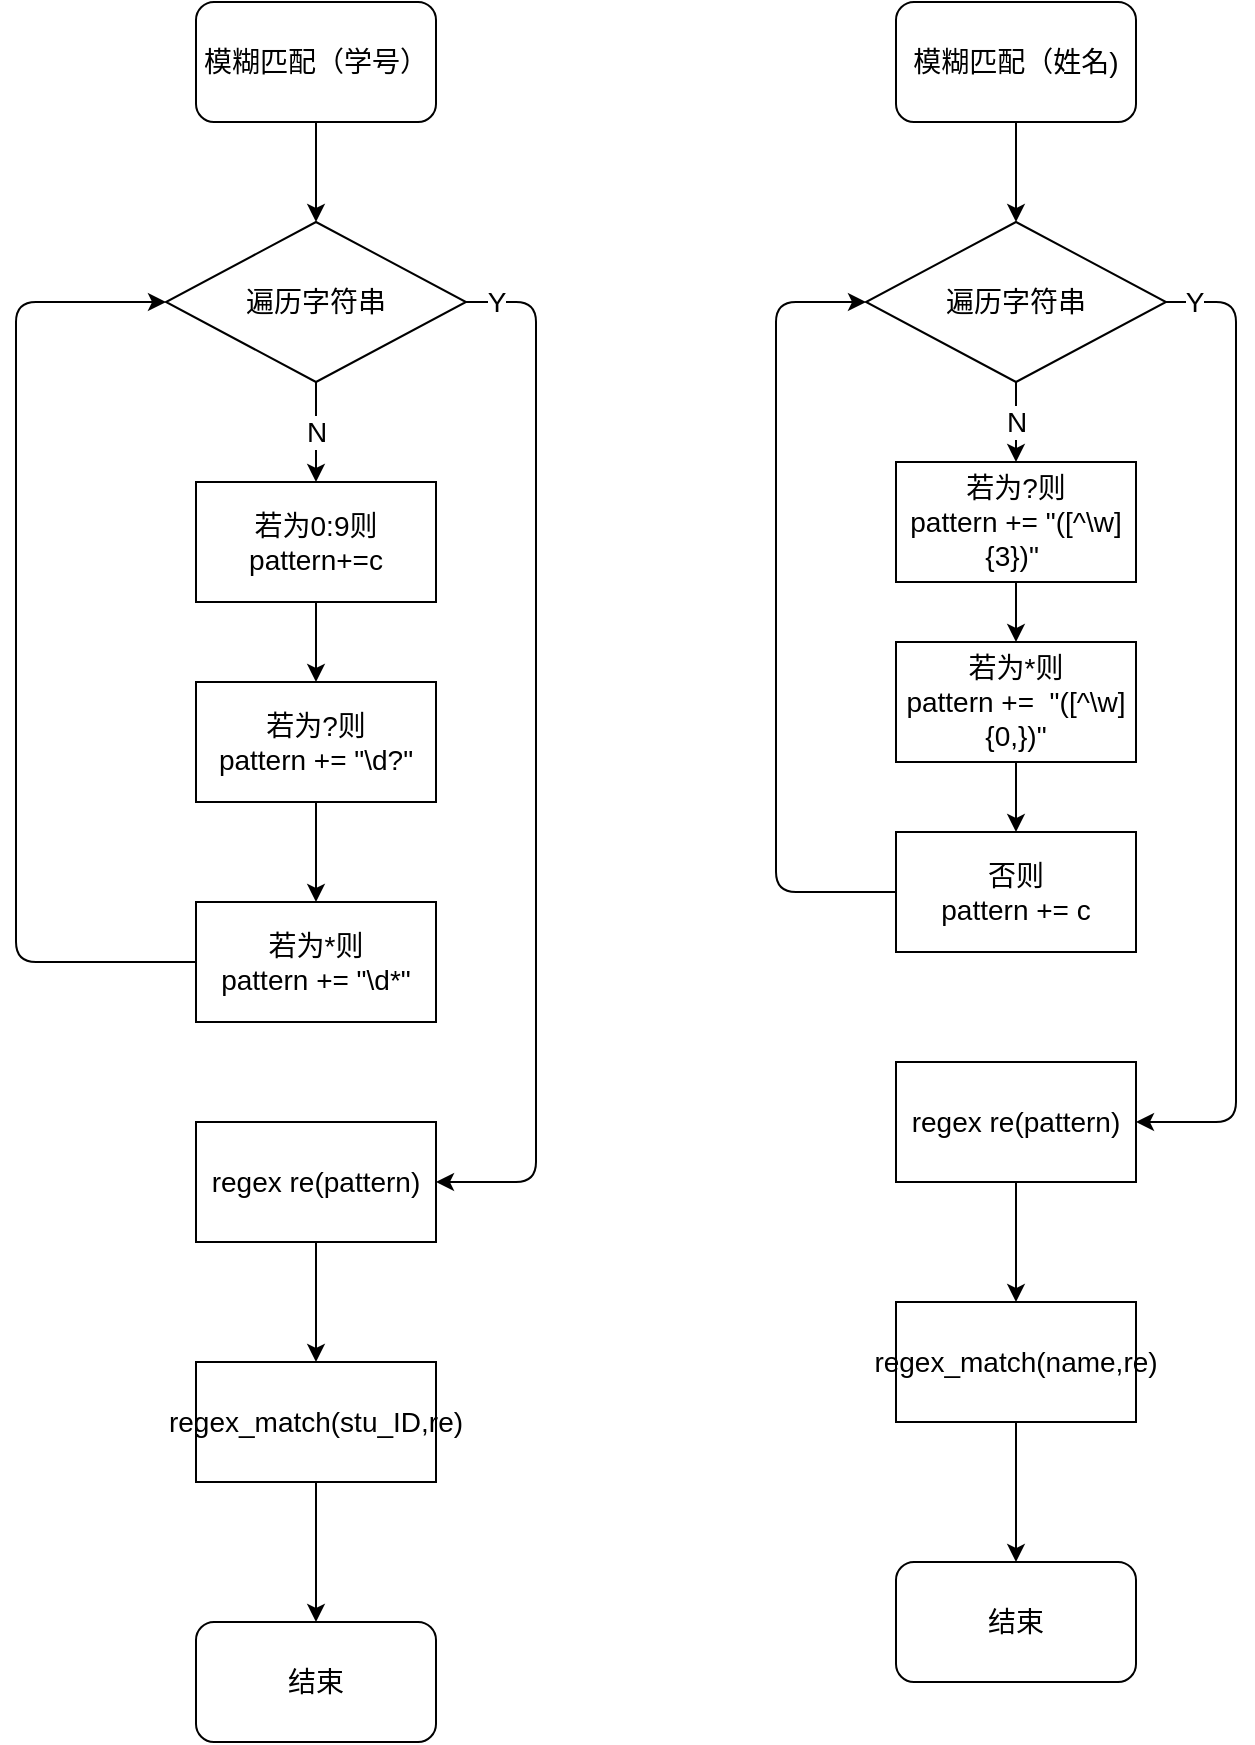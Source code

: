 <mxfile>
    <diagram id="xsqruKl8DFT1ysGzYfPC" name="第 1 页">
        <mxGraphModel dx="487" dy="853" grid="1" gridSize="10" guides="1" tooltips="1" connect="1" arrows="1" fold="1" page="1" pageScale="1" pageWidth="980" pageHeight="1390" background="#ffffff" math="0" shadow="0">
            <root>
                <mxCell id="0"/>
                <mxCell id="1" parent="0"/>
                <mxCell id="11" style="edgeStyle=none;html=1;exitX=0.5;exitY=1;exitDx=0;exitDy=0;fontSize=14;" edge="1" parent="1" source="2" target="3">
                    <mxGeometry relative="1" as="geometry"/>
                </mxCell>
                <mxCell id="2" value="模糊匹配（学号）" style="rounded=1;whiteSpace=wrap;html=1;fontSize=14;" vertex="1" parent="1">
                    <mxGeometry x="240" y="250" width="120" height="60" as="geometry"/>
                </mxCell>
                <mxCell id="12" value="N" style="edgeStyle=none;html=1;exitX=0.5;exitY=1;exitDx=0;exitDy=0;fontSize=14;" edge="1" parent="1" source="3" target="4">
                    <mxGeometry relative="1" as="geometry"/>
                </mxCell>
                <mxCell id="19" value="Y" style="edgeStyle=orthogonalEdgeStyle;html=1;exitX=1;exitY=0.5;exitDx=0;exitDy=0;entryX=1;entryY=0.5;entryDx=0;entryDy=0;fontSize=14;" edge="1" parent="1" source="3" target="7">
                    <mxGeometry x="-0.943" relative="1" as="geometry">
                        <Array as="points">
                            <mxPoint x="410" y="400"/>
                            <mxPoint x="410" y="840"/>
                        </Array>
                        <mxPoint as="offset"/>
                    </mxGeometry>
                </mxCell>
                <mxCell id="3" value="遍历字符串" style="rhombus;whiteSpace=wrap;html=1;fontSize=14;" vertex="1" parent="1">
                    <mxGeometry x="225" y="360" width="150" height="80" as="geometry"/>
                </mxCell>
                <mxCell id="14" style="edgeStyle=orthogonalEdgeStyle;html=1;exitX=0.5;exitY=1;exitDx=0;exitDy=0;fontSize=14;" edge="1" parent="1" source="4" target="5">
                    <mxGeometry relative="1" as="geometry"/>
                </mxCell>
                <mxCell id="4" value="若为0:9则pattern+=c" style="rounded=0;whiteSpace=wrap;html=1;fontSize=14;" vertex="1" parent="1">
                    <mxGeometry x="240" y="490" width="120" height="60" as="geometry"/>
                </mxCell>
                <mxCell id="15" style="edgeStyle=orthogonalEdgeStyle;html=1;exitX=0.5;exitY=1;exitDx=0;exitDy=0;entryX=0.5;entryY=0;entryDx=0;entryDy=0;fontSize=14;" edge="1" parent="1" source="5" target="6">
                    <mxGeometry relative="1" as="geometry"/>
                </mxCell>
                <mxCell id="5" value="若为?则&lt;br&gt;pattern += &quot;\\d?&quot;" style="rounded=0;whiteSpace=wrap;html=1;fontSize=14;" vertex="1" parent="1">
                    <mxGeometry x="240" y="590" width="120" height="60" as="geometry"/>
                </mxCell>
                <mxCell id="18" style="edgeStyle=orthogonalEdgeStyle;html=1;exitX=0;exitY=0.5;exitDx=0;exitDy=0;entryX=0;entryY=0.5;entryDx=0;entryDy=0;fontSize=14;" edge="1" parent="1" source="6" target="3">
                    <mxGeometry relative="1" as="geometry">
                        <Array as="points">
                            <mxPoint x="150" y="730"/>
                            <mxPoint x="150" y="400"/>
                        </Array>
                    </mxGeometry>
                </mxCell>
                <mxCell id="6" value="若为*则&lt;br&gt;pattern += &quot;\\d*&quot;" style="rounded=0;whiteSpace=wrap;html=1;fontSize=14;" vertex="1" parent="1">
                    <mxGeometry x="240" y="700" width="120" height="60" as="geometry"/>
                </mxCell>
                <mxCell id="17" style="edgeStyle=orthogonalEdgeStyle;html=1;exitX=0.5;exitY=1;exitDx=0;exitDy=0;fontSize=14;" edge="1" parent="1" source="7" target="8">
                    <mxGeometry relative="1" as="geometry"/>
                </mxCell>
                <mxCell id="7" value="regex re(pattern)" style="rounded=0;whiteSpace=wrap;html=1;fontSize=14;" vertex="1" parent="1">
                    <mxGeometry x="240" y="810" width="120" height="60" as="geometry"/>
                </mxCell>
                <mxCell id="20" style="edgeStyle=orthogonalEdgeStyle;html=1;exitX=0.5;exitY=1;exitDx=0;exitDy=0;fontSize=14;" edge="1" parent="1" source="8" target="10">
                    <mxGeometry relative="1" as="geometry"/>
                </mxCell>
                <mxCell id="8" value="regex_match(stu_ID,re)" style="rounded=0;whiteSpace=wrap;html=1;fontSize=14;" vertex="1" parent="1">
                    <mxGeometry x="240" y="930" width="120" height="60" as="geometry"/>
                </mxCell>
                <mxCell id="10" value="结束" style="rounded=1;whiteSpace=wrap;html=1;fontSize=14;" vertex="1" parent="1">
                    <mxGeometry x="240" y="1060" width="120" height="60" as="geometry"/>
                </mxCell>
                <mxCell id="21" style="edgeStyle=none;html=1;exitX=0.5;exitY=1;exitDx=0;exitDy=0;fontSize=14;" edge="1" parent="1" source="22" target="24">
                    <mxGeometry relative="1" as="geometry"/>
                </mxCell>
                <mxCell id="22" value="模糊匹配（姓名)" style="rounded=1;whiteSpace=wrap;html=1;fontSize=14;" vertex="1" parent="1">
                    <mxGeometry x="590" y="250" width="120" height="60" as="geometry"/>
                </mxCell>
                <mxCell id="23" value="N" style="edgeStyle=none;html=1;exitX=0.5;exitY=1;exitDx=0;exitDy=0;fontSize=14;entryX=0.5;entryY=0;entryDx=0;entryDy=0;" edge="1" parent="1" source="24" target="28">
                    <mxGeometry relative="1" as="geometry">
                        <mxPoint x="650" y="480" as="targetPoint"/>
                    </mxGeometry>
                </mxCell>
                <mxCell id="39" value="Y" style="edgeStyle=orthogonalEdgeStyle;html=1;exitX=1;exitY=0.5;exitDx=0;exitDy=0;entryX=1;entryY=0.5;entryDx=0;entryDy=0;fontSize=14;" edge="1" parent="1" source="24" target="32">
                    <mxGeometry x="-0.943" relative="1" as="geometry">
                        <Array as="points">
                            <mxPoint x="760" y="400"/>
                            <mxPoint x="760" y="810"/>
                        </Array>
                        <mxPoint as="offset"/>
                    </mxGeometry>
                </mxCell>
                <mxCell id="24" value="遍历字符串" style="rhombus;whiteSpace=wrap;html=1;fontSize=14;" vertex="1" parent="1">
                    <mxGeometry x="575" y="360" width="150" height="80" as="geometry"/>
                </mxCell>
                <mxCell id="27" style="edgeStyle=orthogonalEdgeStyle;html=1;exitX=0.5;exitY=1;exitDx=0;exitDy=0;entryX=0.5;entryY=0;entryDx=0;entryDy=0;fontSize=14;" edge="1" parent="1" source="28" target="30">
                    <mxGeometry relative="1" as="geometry"/>
                </mxCell>
                <mxCell id="28" value="若为?则&lt;br&gt;pattern += &quot;([^\\w]{3})&quot;&amp;nbsp;" style="rounded=0;whiteSpace=wrap;html=1;fontSize=14;" vertex="1" parent="1">
                    <mxGeometry x="590" y="480" width="120" height="60" as="geometry"/>
                </mxCell>
                <mxCell id="37" style="edgeStyle=orthogonalEdgeStyle;html=1;exitX=0.5;exitY=1;exitDx=0;exitDy=0;fontSize=14;" edge="1" parent="1" source="30" target="36">
                    <mxGeometry relative="1" as="geometry"/>
                </mxCell>
                <mxCell id="30" value="若为*则&lt;br&gt;pattern +=&amp;nbsp;&amp;nbsp;&quot;([^\\w]{0,})&quot;" style="rounded=0;whiteSpace=wrap;html=1;fontSize=14;" vertex="1" parent="1">
                    <mxGeometry x="590" y="570" width="120" height="60" as="geometry"/>
                </mxCell>
                <mxCell id="31" style="edgeStyle=orthogonalEdgeStyle;html=1;exitX=0.5;exitY=1;exitDx=0;exitDy=0;fontSize=14;" edge="1" parent="1" source="32" target="34">
                    <mxGeometry relative="1" as="geometry"/>
                </mxCell>
                <mxCell id="32" value="regex re(pattern)" style="rounded=0;whiteSpace=wrap;html=1;fontSize=14;" vertex="1" parent="1">
                    <mxGeometry x="590" y="780" width="120" height="60" as="geometry"/>
                </mxCell>
                <mxCell id="33" style="edgeStyle=orthogonalEdgeStyle;html=1;exitX=0.5;exitY=1;exitDx=0;exitDy=0;fontSize=14;" edge="1" parent="1" source="34" target="35">
                    <mxGeometry relative="1" as="geometry"/>
                </mxCell>
                <mxCell id="34" value="regex_match(name,re)" style="rounded=0;whiteSpace=wrap;html=1;fontSize=14;" vertex="1" parent="1">
                    <mxGeometry x="590" y="900" width="120" height="60" as="geometry"/>
                </mxCell>
                <mxCell id="35" value="结束" style="rounded=1;whiteSpace=wrap;html=1;fontSize=14;" vertex="1" parent="1">
                    <mxGeometry x="590" y="1030" width="120" height="60" as="geometry"/>
                </mxCell>
                <mxCell id="38" style="edgeStyle=orthogonalEdgeStyle;html=1;exitX=0;exitY=0.5;exitDx=0;exitDy=0;entryX=0;entryY=0.5;entryDx=0;entryDy=0;fontSize=14;" edge="1" parent="1" source="36" target="24">
                    <mxGeometry relative="1" as="geometry">
                        <Array as="points">
                            <mxPoint x="530" y="695"/>
                            <mxPoint x="530" y="400"/>
                        </Array>
                    </mxGeometry>
                </mxCell>
                <mxCell id="36" value="否则&lt;br&gt;pattern += c" style="rounded=0;whiteSpace=wrap;html=1;fontSize=14;" vertex="1" parent="1">
                    <mxGeometry x="590" y="665" width="120" height="60" as="geometry"/>
                </mxCell>
            </root>
        </mxGraphModel>
    </diagram>
</mxfile>